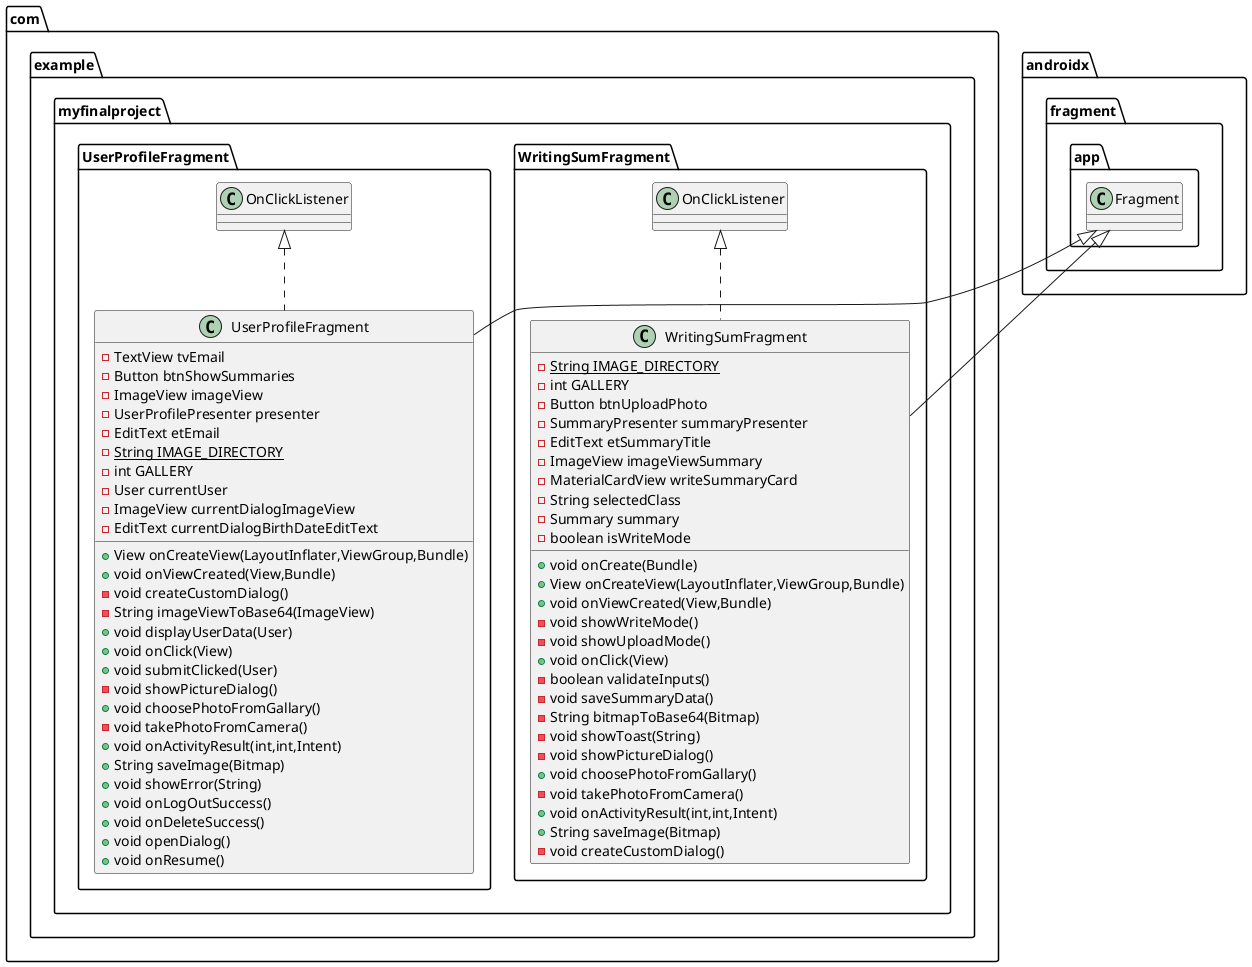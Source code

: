 @startuml
class com.example.myfinalproject.WritingSumFragment.WritingSumFragment {
- {static} String IMAGE_DIRECTORY
- int GALLERY
- Button btnUploadPhoto
- SummaryPresenter summaryPresenter
- EditText etSummaryTitle
- ImageView imageViewSummary
- MaterialCardView writeSummaryCard
- String selectedClass
- Summary summary
- boolean isWriteMode
+ void onCreate(Bundle)
+ View onCreateView(LayoutInflater,ViewGroup,Bundle)
+ void onViewCreated(View,Bundle)
- void showWriteMode()
- void showUploadMode()
+ void onClick(View)
- boolean validateInputs()
- void saveSummaryData()
- String bitmapToBase64(Bitmap)
- void showToast(String)
- void showPictureDialog()
+ void choosePhotoFromGallary()
- void takePhotoFromCamera()
+ void onActivityResult(int,int,Intent)
+ String saveImage(Bitmap)
- void createCustomDialog()
}


class com.example.myfinalproject.UserProfileFragment.UserProfileFragment {
- TextView tvEmail
- Button btnShowSummaries
- ImageView imageView
- UserProfilePresenter presenter
- EditText etEmail
- {static} String IMAGE_DIRECTORY
- int GALLERY
- User currentUser
- ImageView currentDialogImageView
- EditText currentDialogBirthDateEditText
+ View onCreateView(LayoutInflater,ViewGroup,Bundle)
+ void onViewCreated(View,Bundle)
- void createCustomDialog()
- String imageViewToBase64(ImageView)
+ void displayUserData(User)
+ void onClick(View)
+ void submitClicked(User)
- void showPictureDialog()
+ void choosePhotoFromGallary()
- void takePhotoFromCamera()
+ void onActivityResult(int,int,Intent)
+ String saveImage(Bitmap)
+ void showError(String)
+ void onLogOutSuccess()
+ void onDeleteSuccess()
+ void openDialog()
+ void onResume()
}




com.example.myfinalproject.WritingSumFragment.OnClickListener <|.. com.example.myfinalproject.WritingSumFragment.WritingSumFragment
androidx.fragment.app.Fragment <|-- com.example.myfinalproject.WritingSumFragment.WritingSumFragment
com.example.myfinalproject.UserProfileFragment.OnClickListener <|.. com.example.myfinalproject.UserProfileFragment.UserProfileFragment
androidx.fragment.app.Fragment <|-- com.example.myfinalproject.UserProfileFragment.UserProfileFragment
@enduml